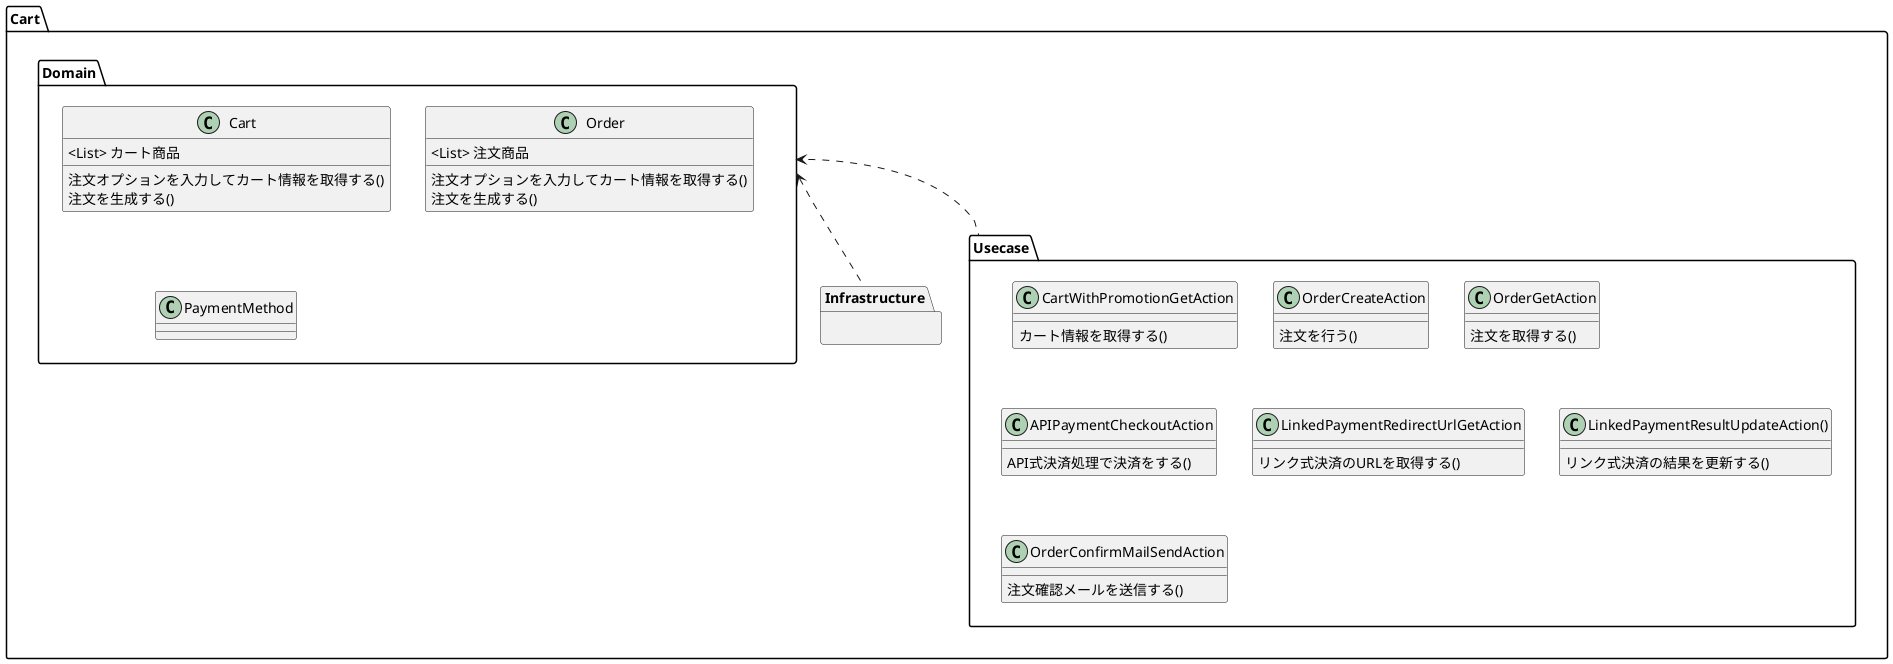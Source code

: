 @startuml practice-ec-webapi

package Cart{
    package Domain{

        class Cart{
            <List> カート商品
            注文オプションを入力してカート情報を取得する()
            注文を生成する()
        }

        class Order{
            <List> 注文商品
            注文オプションを入力してカート情報を取得する()
            注文を生成する()
        }

        class PaymentMethod{
            
        }
    }
    package Usecase{
        class CartWithPromotionGetAction{
            カート情報を取得する()
        }

        class OrderCreateAction{
            注文を行う()
        }

        class OrderGetAction{
            注文を取得する()
        }

        class APIPaymentCheckoutAction{
            API式決済処理で決済をする()
        }

        class LinkedPaymentRedirectUrlGetAction{
            リンク式決済のURLを取得する()
        }

        class LinkedPaymentResultUpdateAction(){
            リンク式決済の結果を更新する()
        }

        class OrderConfirmMailSendAction{
            注文確認メールを送信する()
        }
    }
    package Infrastructure{
    }

    Domain <.do. Usecase
    Domain <.do. Infrastructure
}
   

@enduml